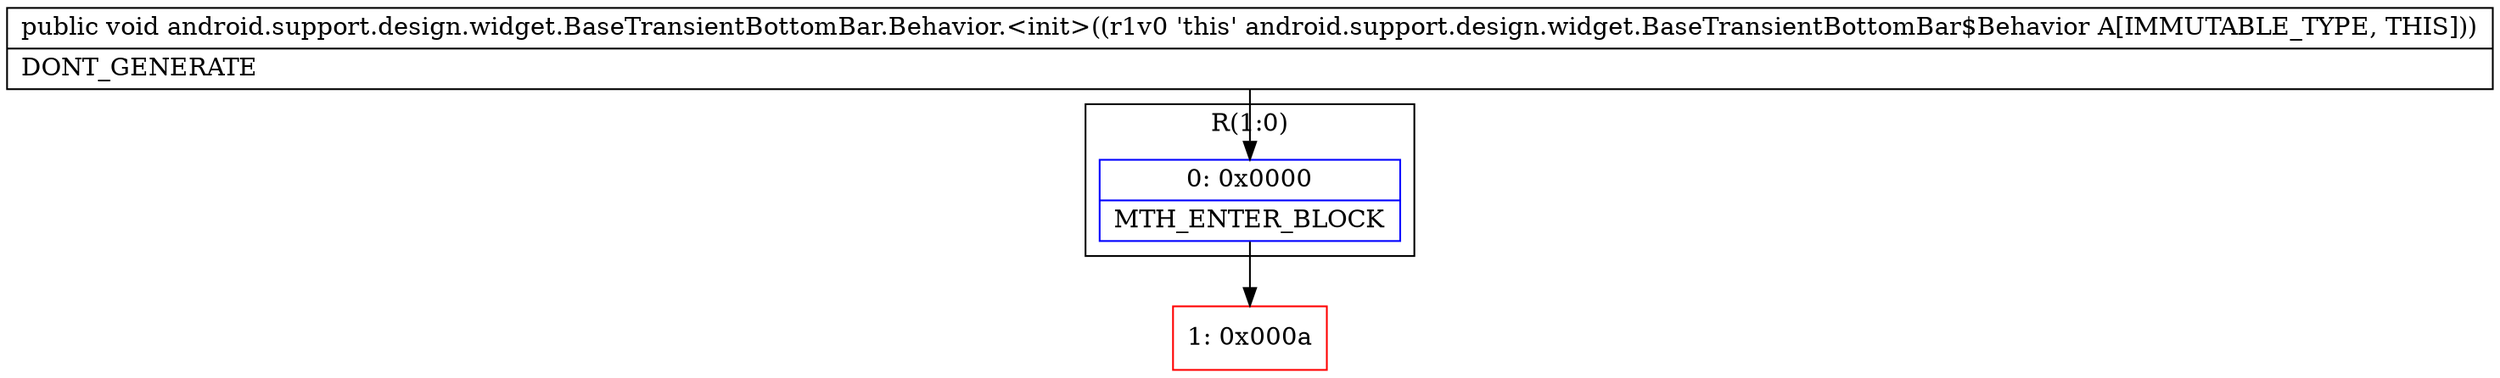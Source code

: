digraph "CFG forandroid.support.design.widget.BaseTransientBottomBar.Behavior.\<init\>()V" {
subgraph cluster_Region_625539470 {
label = "R(1:0)";
node [shape=record,color=blue];
Node_0 [shape=record,label="{0\:\ 0x0000|MTH_ENTER_BLOCK\l}"];
}
Node_1 [shape=record,color=red,label="{1\:\ 0x000a}"];
MethodNode[shape=record,label="{public void android.support.design.widget.BaseTransientBottomBar.Behavior.\<init\>((r1v0 'this' android.support.design.widget.BaseTransientBottomBar$Behavior A[IMMUTABLE_TYPE, THIS]))  | DONT_GENERATE\l}"];
MethodNode -> Node_0;
Node_0 -> Node_1;
}

